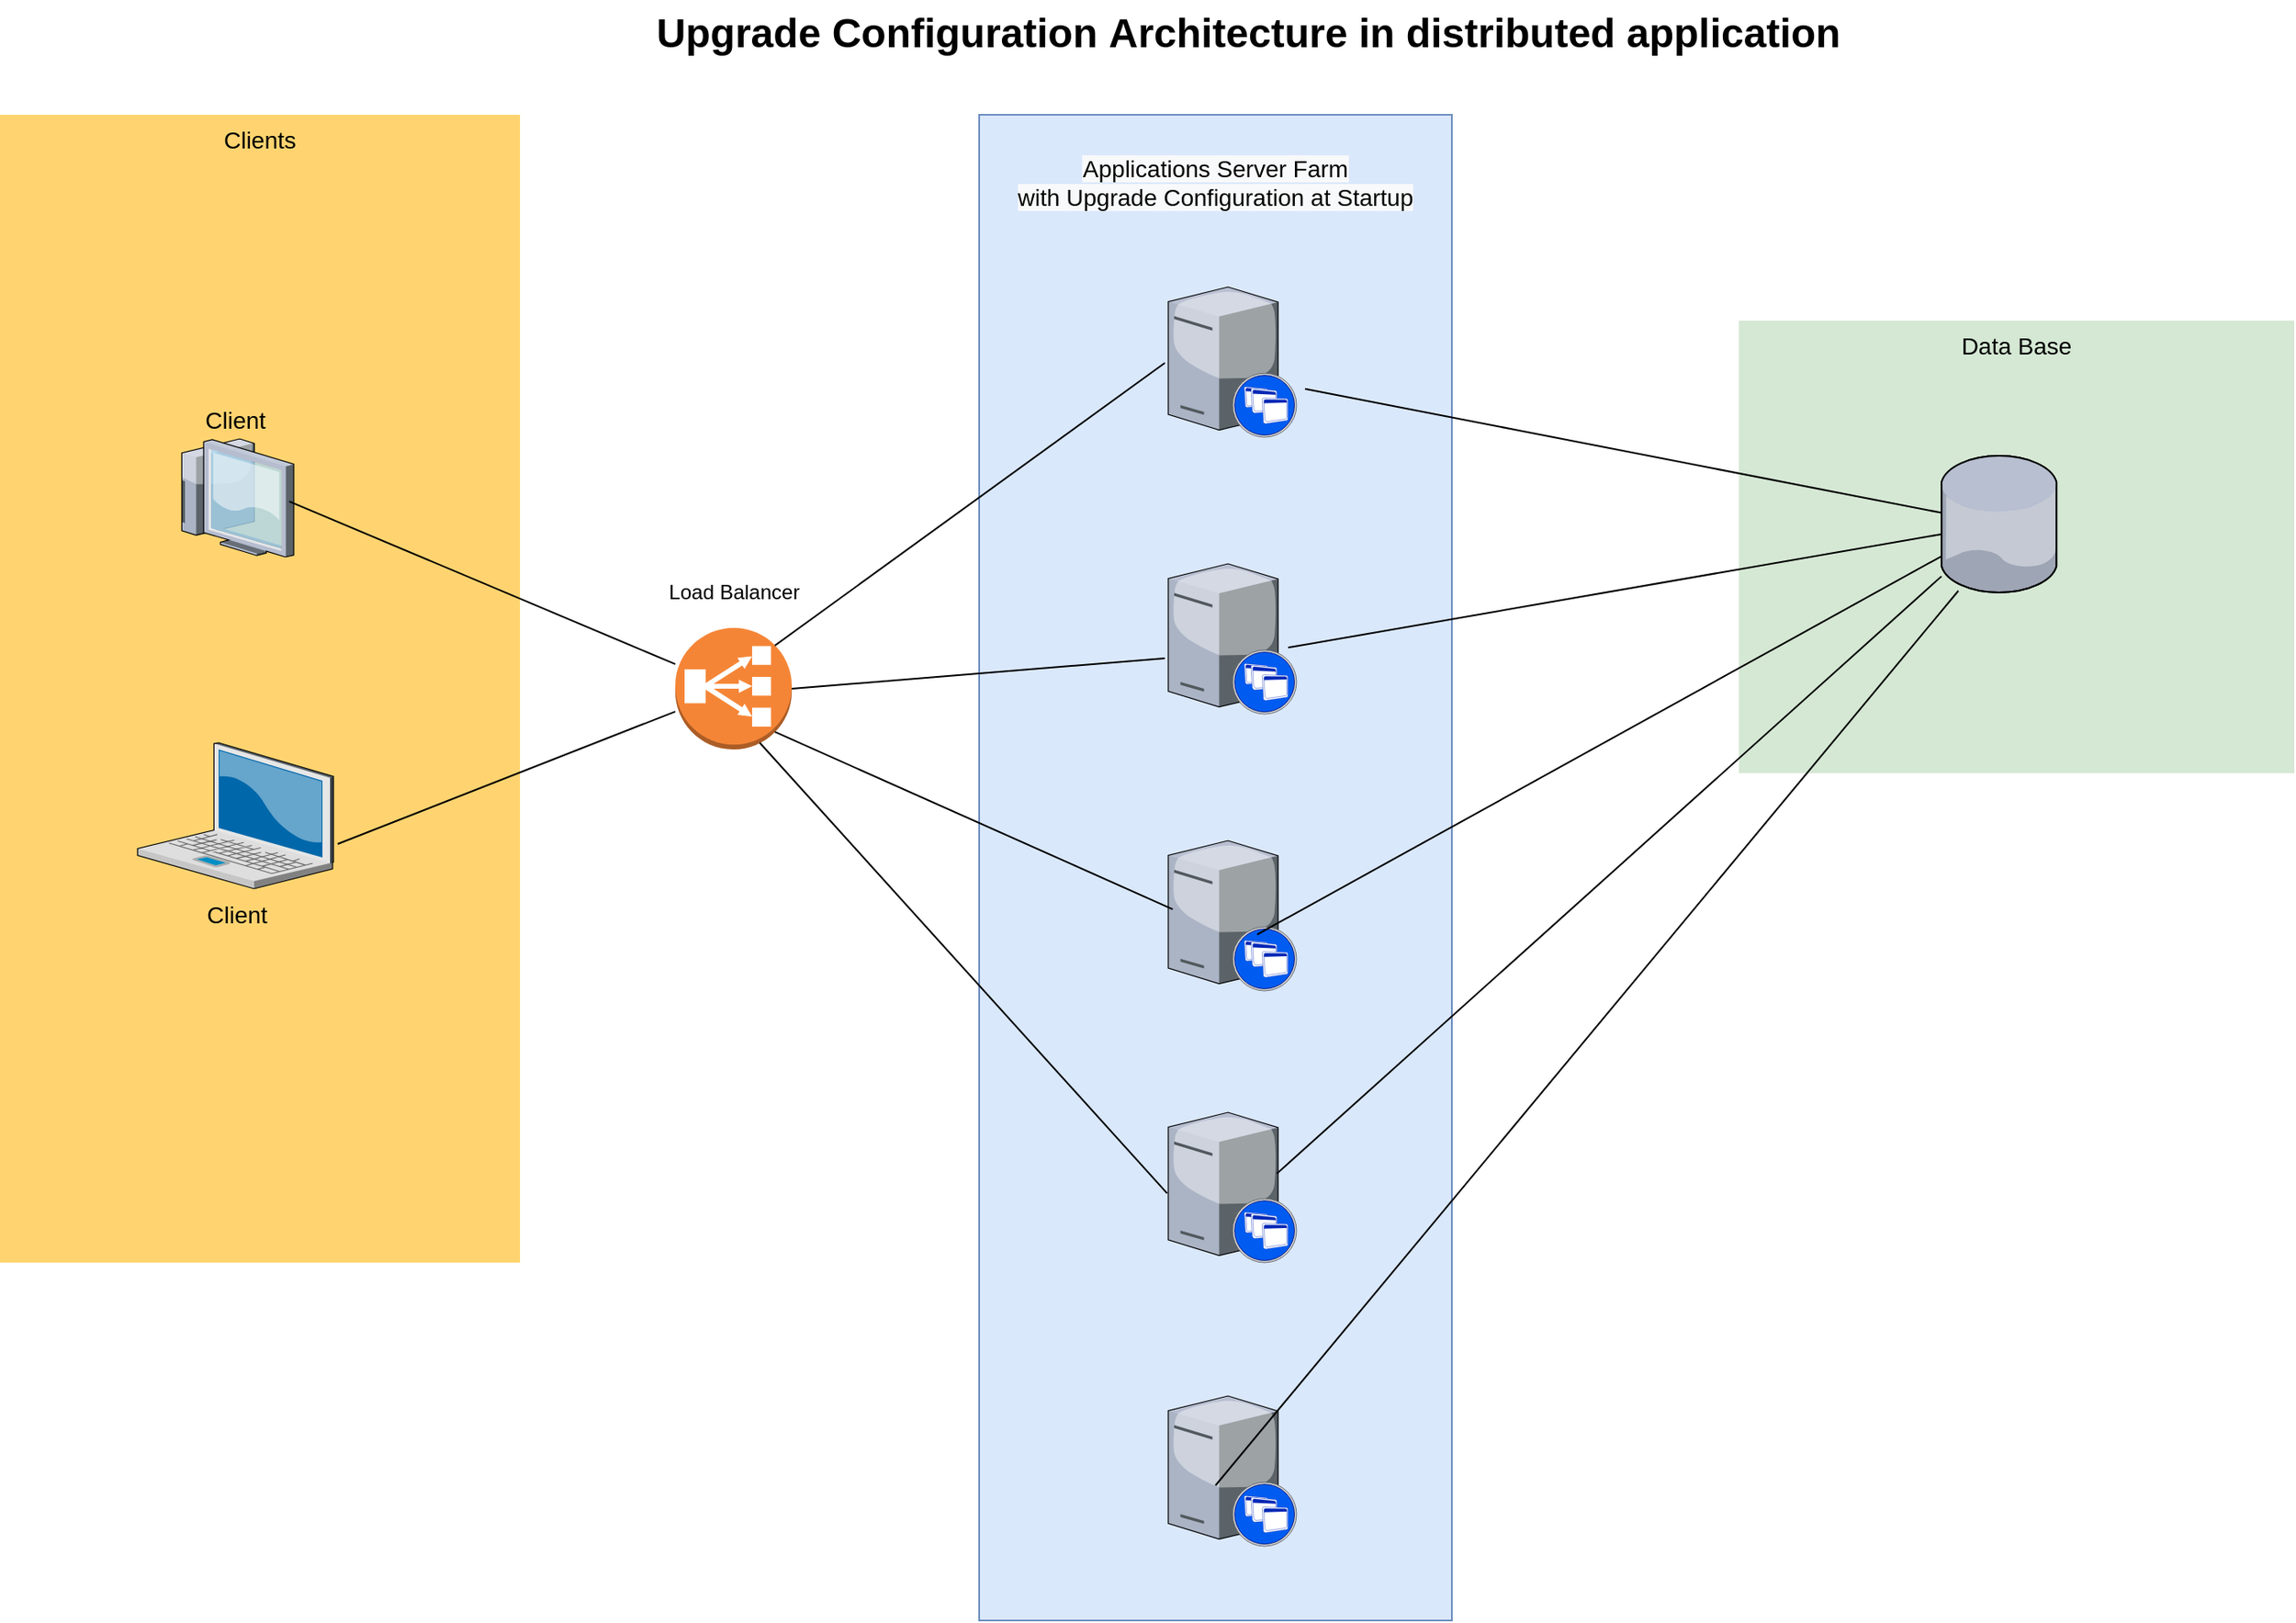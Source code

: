 <mxfile version="20.5.3" type="device"><diagram name="Page-1" id="e3a06f82-3646-2815-327d-82caf3d4e204"><mxGraphModel dx="1447" dy="708" grid="1" gridSize="10" guides="1" tooltips="1" connect="1" arrows="1" fold="1" page="1" pageScale="1.5" pageWidth="1169" pageHeight="826" background="none" math="0" shadow="0"><root><mxCell id="0" style=";html=1;"/><mxCell id="1" style=";html=1;" parent="0"/><mxCell id="6a7d8f32e03d9370-60" value="Data Base" style="whiteSpace=wrap;html=1;fillColor=#d5e8d4;fontSize=14;strokeColor=none;verticalAlign=top;" parent="1" vertex="1"><mxGeometry x="1200" y="220" width="329" height="268" as="geometry"/></mxCell><mxCell id="6a7d8f32e03d9370-59" value="&#10;&lt;span style=&quot;color: rgb(0, 0, 0); font-family: Helvetica; font-size: 14px; font-style: normal; font-variant-ligatures: normal; font-variant-caps: normal; font-weight: 400; letter-spacing: normal; orphans: 2; text-align: center; text-indent: 0px; text-transform: none; widows: 2; word-spacing: 0px; -webkit-text-stroke-width: 0px; background-color: rgb(248, 249, 250); text-decoration-thickness: initial; text-decoration-style: initial; text-decoration-color: initial; float: none; display: inline !important;&quot;&gt;Applications Server Farm&lt;/span&gt;&lt;div style=&quot;color: rgb(0, 0, 0); font-family: Helvetica; font-size: 14px; font-style: normal; font-variant-ligatures: normal; font-variant-caps: normal; font-weight: 400; letter-spacing: normal; orphans: 2; text-align: center; text-indent: 0px; text-transform: none; widows: 2; word-spacing: 0px; -webkit-text-stroke-width: 0px; background-color: rgb(248, 249, 250); text-decoration-thickness: initial; text-decoration-style: initial; text-decoration-color: initial;&quot;&gt;with Upgrade Configuration at Startup&lt;/div&gt;&#10;&#10;" style="whiteSpace=wrap;html=1;fillColor=#dae8fc;fontSize=14;strokeColor=#6c8ebf;verticalAlign=top;" parent="1" vertex="1"><mxGeometry x="750" y="98" width="280" height="892" as="geometry"/></mxCell><mxCell id="6a7d8f32e03d9370-57" value="Clients" style="whiteSpace=wrap;html=1;fillColor=#FFD470;gradientColor=none;fontSize=14;strokeColor=none;verticalAlign=top;" parent="1" vertex="1"><mxGeometry x="170" y="98" width="308" height="680" as="geometry"/></mxCell><mxCell id="6a7d8f32e03d9370-2" value="Client" style="verticalLabelPosition=bottom;aspect=fixed;html=1;verticalAlign=top;strokeColor=none;shape=mxgraph.citrix.laptop_2;fillColor=#66B2FF;gradientColor=#0066CC;fontSize=14;" parent="1" vertex="1"><mxGeometry x="251.5" y="470" width="116" height="86.5" as="geometry"/></mxCell><mxCell id="6a7d8f32e03d9370-8" value="" style="verticalLabelPosition=bottom;aspect=fixed;html=1;verticalAlign=top;strokeColor=none;shape=mxgraph.citrix.xenapp_server;fillColor=#66B2FF;gradientColor=#0066CC;fontSize=14;" parent="1" vertex="1"><mxGeometry x="862.0" y="857" width="76" height="89" as="geometry"/></mxCell><mxCell id="6a7d8f32e03d9370-9" value="" style="verticalLabelPosition=bottom;aspect=fixed;html=1;verticalAlign=top;strokeColor=none;shape=mxgraph.citrix.xenapp_server;fillColor=#66B2FF;gradientColor=#0066CC;fontSize=14;" parent="1" vertex="1"><mxGeometry x="862.0" y="689" width="76" height="89" as="geometry"/></mxCell><mxCell id="6a7d8f32e03d9370-10" value="" style="verticalLabelPosition=bottom;aspect=fixed;html=1;verticalAlign=top;strokeColor=none;shape=mxgraph.citrix.xenapp_server;fillColor=#66B2FF;gradientColor=#0066CC;fontSize=14;" parent="1" vertex="1"><mxGeometry x="862.0" y="528" width="76" height="89" as="geometry"/></mxCell><mxCell id="6a7d8f32e03d9370-11" value="" style="verticalLabelPosition=bottom;aspect=fixed;html=1;verticalAlign=top;strokeColor=none;shape=mxgraph.citrix.xenapp_server;fillColor=#66B2FF;gradientColor=#0066CC;fontSize=14;" parent="1" vertex="1"><mxGeometry x="862.0" y="364" width="76" height="89" as="geometry"/></mxCell><mxCell id="6a7d8f32e03d9370-12" value="" style="verticalLabelPosition=bottom;aspect=fixed;html=1;verticalAlign=top;strokeColor=none;shape=mxgraph.citrix.xenapp_server;fillColor=#66B2FF;gradientColor=#0066CC;fontSize=14;" parent="1" vertex="1"><mxGeometry x="862.0" y="200" width="76" height="89" as="geometry"/></mxCell><mxCell id="6a7d8f32e03d9370-28" value="Client" style="verticalLabelPosition=top;aspect=fixed;html=1;verticalAlign=bottom;strokeColor=none;shape=mxgraph.citrix.thin_client;fillColor=#66B2FF;gradientColor=#0066CC;fontSize=14;labelPosition=center;align=center;" parent="1" vertex="1"><mxGeometry x="274" y="290" width="70" height="70" as="geometry"/></mxCell><mxCell id="6a7d8f32e03d9370-62" value="Upgrade Configuration&amp;nbsp;Architecture in&amp;nbsp;distributed application" style="text;strokeColor=none;fillColor=none;html=1;fontSize=24;fontStyle=1;verticalAlign=middle;align=center;" parent="1" vertex="1"><mxGeometry x="478" y="30" width="861" height="40" as="geometry"/></mxCell><mxCell id="vRmV7aseo9UEfI2aq1cH-10" value="" style="verticalLabelPosition=bottom;sketch=0;aspect=fixed;html=1;verticalAlign=top;strokeColor=none;align=center;outlineConnect=0;shape=mxgraph.citrix.database;" vertex="1" parent="1"><mxGeometry x="1320" y="300" width="68.85" height="81" as="geometry"/></mxCell><mxCell id="vRmV7aseo9UEfI2aq1cH-12" value="" style="endArrow=none;html=1;rounded=0;exitX=1.066;exitY=0.678;exitDx=0;exitDy=0;exitPerimeter=0;" edge="1" parent="1" source="6a7d8f32e03d9370-12" target="vRmV7aseo9UEfI2aq1cH-10"><mxGeometry width="50" height="50" relative="1" as="geometry"><mxPoint x="1090" y="360" as="sourcePoint"/><mxPoint x="1140" y="310" as="targetPoint"/></mxGeometry></mxCell><mxCell id="vRmV7aseo9UEfI2aq1cH-14" value="" style="endArrow=none;html=1;rounded=0;exitX=0.934;exitY=0.558;exitDx=0;exitDy=0;exitPerimeter=0;" edge="1" parent="1" source="6a7d8f32e03d9370-11" target="vRmV7aseo9UEfI2aq1cH-10"><mxGeometry width="50" height="50" relative="1" as="geometry"><mxPoint x="1120" y="440" as="sourcePoint"/><mxPoint x="1330" y="350" as="targetPoint"/></mxGeometry></mxCell><mxCell id="vRmV7aseo9UEfI2aq1cH-15" value="" style="endArrow=none;html=1;rounded=0;exitX=0.693;exitY=0.625;exitDx=0;exitDy=0;exitPerimeter=0;" edge="1" parent="1" source="6a7d8f32e03d9370-10" target="vRmV7aseo9UEfI2aq1cH-10"><mxGeometry width="50" height="50" relative="1" as="geometry"><mxPoint x="890" y="570" as="sourcePoint"/><mxPoint x="1180" y="440" as="targetPoint"/></mxGeometry></mxCell><mxCell id="vRmV7aseo9UEfI2aq1cH-21" value="" style="endArrow=none;html=1;rounded=0;exitX=0.846;exitY=0.408;exitDx=0;exitDy=0;exitPerimeter=0;" edge="1" parent="1" source="6a7d8f32e03d9370-9" target="vRmV7aseo9UEfI2aq1cH-10"><mxGeometry width="50" height="50" relative="1" as="geometry"><mxPoint x="930" y="750" as="sourcePoint"/><mxPoint x="1160" y="630" as="targetPoint"/></mxGeometry></mxCell><mxCell id="vRmV7aseo9UEfI2aq1cH-22" value="" style="endArrow=none;html=1;rounded=0;" edge="1" parent="1"><mxGeometry width="50" height="50" relative="1" as="geometry"><mxPoint x="890" y="910" as="sourcePoint"/><mxPoint x="1330" y="380" as="targetPoint"/></mxGeometry></mxCell><mxCell id="vRmV7aseo9UEfI2aq1cH-25" value="" style="outlineConnect=0;dashed=0;verticalLabelPosition=bottom;verticalAlign=top;align=center;html=1;shape=mxgraph.aws3.classic_load_balancer;fillColor=#F58536;gradientColor=none;" vertex="1" parent="1"><mxGeometry x="570" y="402" width="69" height="72" as="geometry"/></mxCell><mxCell id="vRmV7aseo9UEfI2aq1cH-27" value="" style="endArrow=none;html=1;rounded=0;exitX=0.962;exitY=0.529;exitDx=0;exitDy=0;exitPerimeter=0;" edge="1" parent="1" source="6a7d8f32e03d9370-28" target="vRmV7aseo9UEfI2aq1cH-25"><mxGeometry width="50" height="50" relative="1" as="geometry"><mxPoint x="510" y="330" as="sourcePoint"/><mxPoint x="560" y="280" as="targetPoint"/></mxGeometry></mxCell><mxCell id="vRmV7aseo9UEfI2aq1cH-28" value="" style="endArrow=none;html=1;rounded=0;" edge="1" parent="1" target="vRmV7aseo9UEfI2aq1cH-25"><mxGeometry width="50" height="50" relative="1" as="geometry"><mxPoint x="370" y="530" as="sourcePoint"/><mxPoint x="580" y="530" as="targetPoint"/></mxGeometry></mxCell><mxCell id="vRmV7aseo9UEfI2aq1cH-31" value="" style="endArrow=none;html=1;rounded=0;exitX=0.855;exitY=0.145;exitDx=0;exitDy=0;exitPerimeter=0;" edge="1" parent="1" source="vRmV7aseo9UEfI2aq1cH-25"><mxGeometry width="50" height="50" relative="1" as="geometry"><mxPoint x="580" y="380" as="sourcePoint"/><mxPoint x="860" y="245" as="targetPoint"/></mxGeometry></mxCell><mxCell id="vRmV7aseo9UEfI2aq1cH-32" value="" style="endArrow=none;html=1;rounded=0;exitX=1;exitY=0.5;exitDx=0;exitDy=0;exitPerimeter=0;" edge="1" parent="1" source="vRmV7aseo9UEfI2aq1cH-25"><mxGeometry width="50" height="50" relative="1" as="geometry"><mxPoint x="890" y="410" as="sourcePoint"/><mxPoint x="860" y="420" as="targetPoint"/></mxGeometry></mxCell><mxCell id="vRmV7aseo9UEfI2aq1cH-33" value="" style="endArrow=none;html=1;rounded=0;exitX=0.855;exitY=0.855;exitDx=0;exitDy=0;exitPerimeter=0;entryX=0.035;entryY=0.457;entryDx=0;entryDy=0;entryPerimeter=0;" edge="1" parent="1" source="vRmV7aseo9UEfI2aq1cH-25" target="6a7d8f32e03d9370-10"><mxGeometry width="50" height="50" relative="1" as="geometry"><mxPoint x="890" y="410" as="sourcePoint"/><mxPoint x="940" y="360" as="targetPoint"/></mxGeometry></mxCell><mxCell id="vRmV7aseo9UEfI2aq1cH-35" value="" style="endArrow=none;html=1;rounded=0;entryX=-0.009;entryY=0.539;entryDx=0;entryDy=0;entryPerimeter=0;" edge="1" parent="1" target="6a7d8f32e03d9370-9"><mxGeometry width="50" height="50" relative="1" as="geometry"><mxPoint x="620" y="470" as="sourcePoint"/><mxPoint x="610" y="580" as="targetPoint"/></mxGeometry></mxCell><mxCell id="vRmV7aseo9UEfI2aq1cH-36" value="Load Balancer&lt;br&gt;" style="text;html=1;strokeColor=none;fillColor=none;align=center;verticalAlign=middle;whiteSpace=wrap;rounded=0;" vertex="1" parent="1"><mxGeometry x="559.5" y="360" width="90" height="42" as="geometry"/></mxCell></root></mxGraphModel></diagram></mxfile>